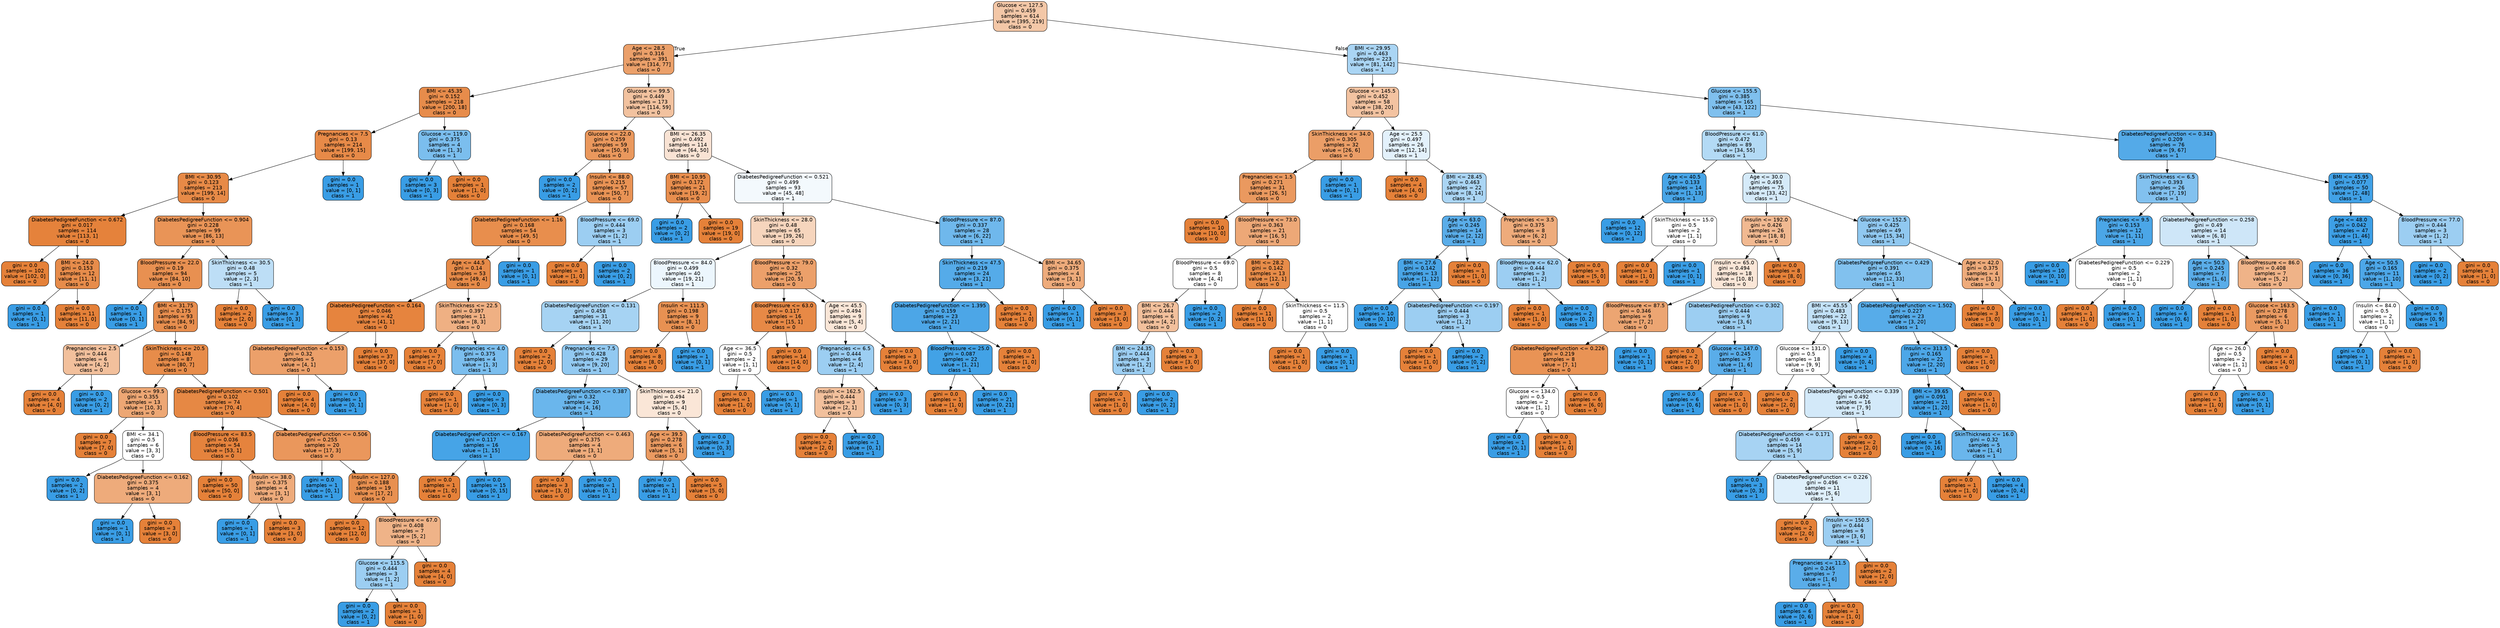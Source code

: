 digraph Tree {
node [shape=box, style="filled, rounded", color="black", fontname="helvetica"] ;
edge [fontname="helvetica"] ;
0 [label="Glucose <= 127.5\ngini = 0.459\nsamples = 614\nvalue = [395, 219]\nclass = 0", fillcolor="#f3c7a7"] ;
1 [label="Age <= 28.5\ngini = 0.316\nsamples = 391\nvalue = [314, 77]\nclass = 0", fillcolor="#eba06a"] ;
0 -> 1 [labeldistance=2.5, labelangle=45, headlabel="True"] ;
2 [label="BMI <= 45.35\ngini = 0.152\nsamples = 218\nvalue = [200, 18]\nclass = 0", fillcolor="#e78c4b"] ;
1 -> 2 ;
3 [label="Pregnancies <= 7.5\ngini = 0.13\nsamples = 214\nvalue = [199, 15]\nclass = 0", fillcolor="#e78a48"] ;
2 -> 3 ;
4 [label="BMI <= 30.95\ngini = 0.123\nsamples = 213\nvalue = [199, 14]\nclass = 0", fillcolor="#e78a47"] ;
3 -> 4 ;
5 [label="DiabetesPedigreeFunction <= 0.672\ngini = 0.017\nsamples = 114\nvalue = [113, 1]\nclass = 0", fillcolor="#e5823b"] ;
4 -> 5 ;
6 [label="gini = 0.0\nsamples = 102\nvalue = [102, 0]\nclass = 0", fillcolor="#e58139"] ;
5 -> 6 ;
7 [label="BMI <= 24.0\ngini = 0.153\nsamples = 12\nvalue = [11, 1]\nclass = 0", fillcolor="#e78c4b"] ;
5 -> 7 ;
8 [label="gini = 0.0\nsamples = 1\nvalue = [0, 1]\nclass = 1", fillcolor="#399de5"] ;
7 -> 8 ;
9 [label="gini = 0.0\nsamples = 11\nvalue = [11, 0]\nclass = 0", fillcolor="#e58139"] ;
7 -> 9 ;
10 [label="DiabetesPedigreeFunction <= 0.904\ngini = 0.228\nsamples = 99\nvalue = [86, 13]\nclass = 0", fillcolor="#e99457"] ;
4 -> 10 ;
11 [label="BloodPressure <= 22.0\ngini = 0.19\nsamples = 94\nvalue = [84, 10]\nclass = 0", fillcolor="#e89051"] ;
10 -> 11 ;
12 [label="gini = 0.0\nsamples = 1\nvalue = [0, 1]\nclass = 1", fillcolor="#399de5"] ;
11 -> 12 ;
13 [label="BMI <= 31.75\ngini = 0.175\nsamples = 93\nvalue = [84, 9]\nclass = 0", fillcolor="#e88e4e"] ;
11 -> 13 ;
14 [label="Pregnancies <= 2.5\ngini = 0.444\nsamples = 6\nvalue = [4, 2]\nclass = 0", fillcolor="#f2c09c"] ;
13 -> 14 ;
15 [label="gini = 0.0\nsamples = 4\nvalue = [4, 0]\nclass = 0", fillcolor="#e58139"] ;
14 -> 15 ;
16 [label="gini = 0.0\nsamples = 2\nvalue = [0, 2]\nclass = 1", fillcolor="#399de5"] ;
14 -> 16 ;
17 [label="SkinThickness <= 20.5\ngini = 0.148\nsamples = 87\nvalue = [80, 7]\nclass = 0", fillcolor="#e78c4a"] ;
13 -> 17 ;
18 [label="Glucose <= 99.5\ngini = 0.355\nsamples = 13\nvalue = [10, 3]\nclass = 0", fillcolor="#eda774"] ;
17 -> 18 ;
19 [label="gini = 0.0\nsamples = 7\nvalue = [7, 0]\nclass = 0", fillcolor="#e58139"] ;
18 -> 19 ;
20 [label="BMI <= 34.1\ngini = 0.5\nsamples = 6\nvalue = [3, 3]\nclass = 0", fillcolor="#ffffff"] ;
18 -> 20 ;
21 [label="gini = 0.0\nsamples = 2\nvalue = [0, 2]\nclass = 1", fillcolor="#399de5"] ;
20 -> 21 ;
22 [label="DiabetesPedigreeFunction <= 0.162\ngini = 0.375\nsamples = 4\nvalue = [3, 1]\nclass = 0", fillcolor="#eeab7b"] ;
20 -> 22 ;
23 [label="gini = 0.0\nsamples = 1\nvalue = [0, 1]\nclass = 1", fillcolor="#399de5"] ;
22 -> 23 ;
24 [label="gini = 0.0\nsamples = 3\nvalue = [3, 0]\nclass = 0", fillcolor="#e58139"] ;
22 -> 24 ;
25 [label="DiabetesPedigreeFunction <= 0.501\ngini = 0.102\nsamples = 74\nvalue = [70, 4]\nclass = 0", fillcolor="#e68844"] ;
17 -> 25 ;
26 [label="BloodPressure <= 83.5\ngini = 0.036\nsamples = 54\nvalue = [53, 1]\nclass = 0", fillcolor="#e5833d"] ;
25 -> 26 ;
27 [label="gini = 0.0\nsamples = 50\nvalue = [50, 0]\nclass = 0", fillcolor="#e58139"] ;
26 -> 27 ;
28 [label="Insulin <= 38.0\ngini = 0.375\nsamples = 4\nvalue = [3, 1]\nclass = 0", fillcolor="#eeab7b"] ;
26 -> 28 ;
29 [label="gini = 0.0\nsamples = 1\nvalue = [0, 1]\nclass = 1", fillcolor="#399de5"] ;
28 -> 29 ;
30 [label="gini = 0.0\nsamples = 3\nvalue = [3, 0]\nclass = 0", fillcolor="#e58139"] ;
28 -> 30 ;
31 [label="DiabetesPedigreeFunction <= 0.506\ngini = 0.255\nsamples = 20\nvalue = [17, 3]\nclass = 0", fillcolor="#ea975c"] ;
25 -> 31 ;
32 [label="gini = 0.0\nsamples = 1\nvalue = [0, 1]\nclass = 1", fillcolor="#399de5"] ;
31 -> 32 ;
33 [label="Insulin <= 127.0\ngini = 0.188\nsamples = 19\nvalue = [17, 2]\nclass = 0", fillcolor="#e89050"] ;
31 -> 33 ;
34 [label="gini = 0.0\nsamples = 12\nvalue = [12, 0]\nclass = 0", fillcolor="#e58139"] ;
33 -> 34 ;
35 [label="BloodPressure <= 67.0\ngini = 0.408\nsamples = 7\nvalue = [5, 2]\nclass = 0", fillcolor="#efb388"] ;
33 -> 35 ;
36 [label="Glucose <= 115.5\ngini = 0.444\nsamples = 3\nvalue = [1, 2]\nclass = 1", fillcolor="#9ccef2"] ;
35 -> 36 ;
37 [label="gini = 0.0\nsamples = 2\nvalue = [0, 2]\nclass = 1", fillcolor="#399de5"] ;
36 -> 37 ;
38 [label="gini = 0.0\nsamples = 1\nvalue = [1, 0]\nclass = 0", fillcolor="#e58139"] ;
36 -> 38 ;
39 [label="gini = 0.0\nsamples = 4\nvalue = [4, 0]\nclass = 0", fillcolor="#e58139"] ;
35 -> 39 ;
40 [label="SkinThickness <= 30.5\ngini = 0.48\nsamples = 5\nvalue = [2, 3]\nclass = 1", fillcolor="#bddef6"] ;
10 -> 40 ;
41 [label="gini = 0.0\nsamples = 2\nvalue = [2, 0]\nclass = 0", fillcolor="#e58139"] ;
40 -> 41 ;
42 [label="gini = 0.0\nsamples = 3\nvalue = [0, 3]\nclass = 1", fillcolor="#399de5"] ;
40 -> 42 ;
43 [label="gini = 0.0\nsamples = 1\nvalue = [0, 1]\nclass = 1", fillcolor="#399de5"] ;
3 -> 43 ;
44 [label="Glucose <= 119.0\ngini = 0.375\nsamples = 4\nvalue = [1, 3]\nclass = 1", fillcolor="#7bbeee"] ;
2 -> 44 ;
45 [label="gini = 0.0\nsamples = 3\nvalue = [0, 3]\nclass = 1", fillcolor="#399de5"] ;
44 -> 45 ;
46 [label="gini = 0.0\nsamples = 1\nvalue = [1, 0]\nclass = 0", fillcolor="#e58139"] ;
44 -> 46 ;
47 [label="Glucose <= 99.5\ngini = 0.449\nsamples = 173\nvalue = [114, 59]\nclass = 0", fillcolor="#f2c29f"] ;
1 -> 47 ;
48 [label="Glucose <= 22.0\ngini = 0.259\nsamples = 59\nvalue = [50, 9]\nclass = 0", fillcolor="#ea985d"] ;
47 -> 48 ;
49 [label="gini = 0.0\nsamples = 2\nvalue = [0, 2]\nclass = 1", fillcolor="#399de5"] ;
48 -> 49 ;
50 [label="Insulin <= 88.0\ngini = 0.215\nsamples = 57\nvalue = [50, 7]\nclass = 0", fillcolor="#e99355"] ;
48 -> 50 ;
51 [label="DiabetesPedigreeFunction <= 1.16\ngini = 0.168\nsamples = 54\nvalue = [49, 5]\nclass = 0", fillcolor="#e88e4d"] ;
50 -> 51 ;
52 [label="Age <= 44.5\ngini = 0.14\nsamples = 53\nvalue = [49, 4]\nclass = 0", fillcolor="#e78b49"] ;
51 -> 52 ;
53 [label="DiabetesPedigreeFunction <= 0.164\ngini = 0.046\nsamples = 42\nvalue = [41, 1]\nclass = 0", fillcolor="#e6843e"] ;
52 -> 53 ;
54 [label="DiabetesPedigreeFunction <= 0.153\ngini = 0.32\nsamples = 5\nvalue = [4, 1]\nclass = 0", fillcolor="#eca06a"] ;
53 -> 54 ;
55 [label="gini = 0.0\nsamples = 4\nvalue = [4, 0]\nclass = 0", fillcolor="#e58139"] ;
54 -> 55 ;
56 [label="gini = 0.0\nsamples = 1\nvalue = [0, 1]\nclass = 1", fillcolor="#399de5"] ;
54 -> 56 ;
57 [label="gini = 0.0\nsamples = 37\nvalue = [37, 0]\nclass = 0", fillcolor="#e58139"] ;
53 -> 57 ;
58 [label="SkinThickness <= 22.5\ngini = 0.397\nsamples = 11\nvalue = [8, 3]\nclass = 0", fillcolor="#efb083"] ;
52 -> 58 ;
59 [label="gini = 0.0\nsamples = 7\nvalue = [7, 0]\nclass = 0", fillcolor="#e58139"] ;
58 -> 59 ;
60 [label="Pregnancies <= 4.0\ngini = 0.375\nsamples = 4\nvalue = [1, 3]\nclass = 1", fillcolor="#7bbeee"] ;
58 -> 60 ;
61 [label="gini = 0.0\nsamples = 1\nvalue = [1, 0]\nclass = 0", fillcolor="#e58139"] ;
60 -> 61 ;
62 [label="gini = 0.0\nsamples = 3\nvalue = [0, 3]\nclass = 1", fillcolor="#399de5"] ;
60 -> 62 ;
63 [label="gini = 0.0\nsamples = 1\nvalue = [0, 1]\nclass = 1", fillcolor="#399de5"] ;
51 -> 63 ;
64 [label="BloodPressure <= 69.0\ngini = 0.444\nsamples = 3\nvalue = [1, 2]\nclass = 1", fillcolor="#9ccef2"] ;
50 -> 64 ;
65 [label="gini = 0.0\nsamples = 1\nvalue = [1, 0]\nclass = 0", fillcolor="#e58139"] ;
64 -> 65 ;
66 [label="gini = 0.0\nsamples = 2\nvalue = [0, 2]\nclass = 1", fillcolor="#399de5"] ;
64 -> 66 ;
67 [label="BMI <= 26.35\ngini = 0.492\nsamples = 114\nvalue = [64, 50]\nclass = 0", fillcolor="#f9e3d4"] ;
47 -> 67 ;
68 [label="BMI <= 10.95\ngini = 0.172\nsamples = 21\nvalue = [19, 2]\nclass = 0", fillcolor="#e88e4e"] ;
67 -> 68 ;
69 [label="gini = 0.0\nsamples = 2\nvalue = [0, 2]\nclass = 1", fillcolor="#399de5"] ;
68 -> 69 ;
70 [label="gini = 0.0\nsamples = 19\nvalue = [19, 0]\nclass = 0", fillcolor="#e58139"] ;
68 -> 70 ;
71 [label="DiabetesPedigreeFunction <= 0.521\ngini = 0.499\nsamples = 93\nvalue = [45, 48]\nclass = 1", fillcolor="#f3f9fd"] ;
67 -> 71 ;
72 [label="SkinThickness <= 28.0\ngini = 0.48\nsamples = 65\nvalue = [39, 26]\nclass = 0", fillcolor="#f6d5bd"] ;
71 -> 72 ;
73 [label="BloodPressure <= 84.0\ngini = 0.499\nsamples = 40\nvalue = [19, 21]\nclass = 1", fillcolor="#ecf6fd"] ;
72 -> 73 ;
74 [label="DiabetesPedigreeFunction <= 0.131\ngini = 0.458\nsamples = 31\nvalue = [11, 20]\nclass = 1", fillcolor="#a6d3f3"] ;
73 -> 74 ;
75 [label="gini = 0.0\nsamples = 2\nvalue = [2, 0]\nclass = 0", fillcolor="#e58139"] ;
74 -> 75 ;
76 [label="Pregnancies <= 7.5\ngini = 0.428\nsamples = 29\nvalue = [9, 20]\nclass = 1", fillcolor="#92c9f1"] ;
74 -> 76 ;
77 [label="DiabetesPedigreeFunction <= 0.387\ngini = 0.32\nsamples = 20\nvalue = [4, 16]\nclass = 1", fillcolor="#6ab6ec"] ;
76 -> 77 ;
78 [label="DiabetesPedigreeFunction <= 0.167\ngini = 0.117\nsamples = 16\nvalue = [1, 15]\nclass = 1", fillcolor="#46a4e7"] ;
77 -> 78 ;
79 [label="gini = 0.0\nsamples = 1\nvalue = [1, 0]\nclass = 0", fillcolor="#e58139"] ;
78 -> 79 ;
80 [label="gini = 0.0\nsamples = 15\nvalue = [0, 15]\nclass = 1", fillcolor="#399de5"] ;
78 -> 80 ;
81 [label="DiabetesPedigreeFunction <= 0.463\ngini = 0.375\nsamples = 4\nvalue = [3, 1]\nclass = 0", fillcolor="#eeab7b"] ;
77 -> 81 ;
82 [label="gini = 0.0\nsamples = 3\nvalue = [3, 0]\nclass = 0", fillcolor="#e58139"] ;
81 -> 82 ;
83 [label="gini = 0.0\nsamples = 1\nvalue = [0, 1]\nclass = 1", fillcolor="#399de5"] ;
81 -> 83 ;
84 [label="SkinThickness <= 21.0\ngini = 0.494\nsamples = 9\nvalue = [5, 4]\nclass = 0", fillcolor="#fae6d7"] ;
76 -> 84 ;
85 [label="Age <= 39.5\ngini = 0.278\nsamples = 6\nvalue = [5, 1]\nclass = 0", fillcolor="#ea9a61"] ;
84 -> 85 ;
86 [label="gini = 0.0\nsamples = 1\nvalue = [0, 1]\nclass = 1", fillcolor="#399de5"] ;
85 -> 86 ;
87 [label="gini = 0.0\nsamples = 5\nvalue = [5, 0]\nclass = 0", fillcolor="#e58139"] ;
85 -> 87 ;
88 [label="gini = 0.0\nsamples = 3\nvalue = [0, 3]\nclass = 1", fillcolor="#399de5"] ;
84 -> 88 ;
89 [label="Insulin <= 111.5\ngini = 0.198\nsamples = 9\nvalue = [8, 1]\nclass = 0", fillcolor="#e89152"] ;
73 -> 89 ;
90 [label="gini = 0.0\nsamples = 8\nvalue = [8, 0]\nclass = 0", fillcolor="#e58139"] ;
89 -> 90 ;
91 [label="gini = 0.0\nsamples = 1\nvalue = [0, 1]\nclass = 1", fillcolor="#399de5"] ;
89 -> 91 ;
92 [label="BloodPressure <= 79.0\ngini = 0.32\nsamples = 25\nvalue = [20, 5]\nclass = 0", fillcolor="#eca06a"] ;
72 -> 92 ;
93 [label="BloodPressure <= 63.0\ngini = 0.117\nsamples = 16\nvalue = [15, 1]\nclass = 0", fillcolor="#e78946"] ;
92 -> 93 ;
94 [label="Age <= 36.5\ngini = 0.5\nsamples = 2\nvalue = [1, 1]\nclass = 0", fillcolor="#ffffff"] ;
93 -> 94 ;
95 [label="gini = 0.0\nsamples = 1\nvalue = [1, 0]\nclass = 0", fillcolor="#e58139"] ;
94 -> 95 ;
96 [label="gini = 0.0\nsamples = 1\nvalue = [0, 1]\nclass = 1", fillcolor="#399de5"] ;
94 -> 96 ;
97 [label="gini = 0.0\nsamples = 14\nvalue = [14, 0]\nclass = 0", fillcolor="#e58139"] ;
93 -> 97 ;
98 [label="Age <= 45.5\ngini = 0.494\nsamples = 9\nvalue = [5, 4]\nclass = 0", fillcolor="#fae6d7"] ;
92 -> 98 ;
99 [label="Pregnancies <= 6.5\ngini = 0.444\nsamples = 6\nvalue = [2, 4]\nclass = 1", fillcolor="#9ccef2"] ;
98 -> 99 ;
100 [label="Insulin <= 162.5\ngini = 0.444\nsamples = 3\nvalue = [2, 1]\nclass = 0", fillcolor="#f2c09c"] ;
99 -> 100 ;
101 [label="gini = 0.0\nsamples = 2\nvalue = [2, 0]\nclass = 0", fillcolor="#e58139"] ;
100 -> 101 ;
102 [label="gini = 0.0\nsamples = 1\nvalue = [0, 1]\nclass = 1", fillcolor="#399de5"] ;
100 -> 102 ;
103 [label="gini = 0.0\nsamples = 3\nvalue = [0, 3]\nclass = 1", fillcolor="#399de5"] ;
99 -> 103 ;
104 [label="gini = 0.0\nsamples = 3\nvalue = [3, 0]\nclass = 0", fillcolor="#e58139"] ;
98 -> 104 ;
105 [label="BloodPressure <= 87.0\ngini = 0.337\nsamples = 28\nvalue = [6, 22]\nclass = 1", fillcolor="#6fb8ec"] ;
71 -> 105 ;
106 [label="SkinThickness <= 47.5\ngini = 0.219\nsamples = 24\nvalue = [3, 21]\nclass = 1", fillcolor="#55abe9"] ;
105 -> 106 ;
107 [label="DiabetesPedigreeFunction <= 1.395\ngini = 0.159\nsamples = 23\nvalue = [2, 21]\nclass = 1", fillcolor="#4ca6e7"] ;
106 -> 107 ;
108 [label="BloodPressure <= 25.0\ngini = 0.087\nsamples = 22\nvalue = [1, 21]\nclass = 1", fillcolor="#42a2e6"] ;
107 -> 108 ;
109 [label="gini = 0.0\nsamples = 1\nvalue = [1, 0]\nclass = 0", fillcolor="#e58139"] ;
108 -> 109 ;
110 [label="gini = 0.0\nsamples = 21\nvalue = [0, 21]\nclass = 1", fillcolor="#399de5"] ;
108 -> 110 ;
111 [label="gini = 0.0\nsamples = 1\nvalue = [1, 0]\nclass = 0", fillcolor="#e58139"] ;
107 -> 111 ;
112 [label="gini = 0.0\nsamples = 1\nvalue = [1, 0]\nclass = 0", fillcolor="#e58139"] ;
106 -> 112 ;
113 [label="BMI <= 34.65\ngini = 0.375\nsamples = 4\nvalue = [3, 1]\nclass = 0", fillcolor="#eeab7b"] ;
105 -> 113 ;
114 [label="gini = 0.0\nsamples = 1\nvalue = [0, 1]\nclass = 1", fillcolor="#399de5"] ;
113 -> 114 ;
115 [label="gini = 0.0\nsamples = 3\nvalue = [3, 0]\nclass = 0", fillcolor="#e58139"] ;
113 -> 115 ;
116 [label="BMI <= 29.95\ngini = 0.463\nsamples = 223\nvalue = [81, 142]\nclass = 1", fillcolor="#aad5f4"] ;
0 -> 116 [labeldistance=2.5, labelangle=-45, headlabel="False"] ;
117 [label="Glucose <= 145.5\ngini = 0.452\nsamples = 58\nvalue = [38, 20]\nclass = 0", fillcolor="#f3c3a1"] ;
116 -> 117 ;
118 [label="SkinThickness <= 34.0\ngini = 0.305\nsamples = 32\nvalue = [26, 6]\nclass = 0", fillcolor="#eb9e67"] ;
117 -> 118 ;
119 [label="Pregnancies <= 1.5\ngini = 0.271\nsamples = 31\nvalue = [26, 5]\nclass = 0", fillcolor="#ea995f"] ;
118 -> 119 ;
120 [label="gini = 0.0\nsamples = 10\nvalue = [10, 0]\nclass = 0", fillcolor="#e58139"] ;
119 -> 120 ;
121 [label="BloodPressure <= 73.0\ngini = 0.363\nsamples = 21\nvalue = [16, 5]\nclass = 0", fillcolor="#eda877"] ;
119 -> 121 ;
122 [label="BloodPressure <= 69.0\ngini = 0.5\nsamples = 8\nvalue = [4, 4]\nclass = 0", fillcolor="#ffffff"] ;
121 -> 122 ;
123 [label="BMI <= 26.7\ngini = 0.444\nsamples = 6\nvalue = [4, 2]\nclass = 0", fillcolor="#f2c09c"] ;
122 -> 123 ;
124 [label="BMI <= 24.35\ngini = 0.444\nsamples = 3\nvalue = [1, 2]\nclass = 1", fillcolor="#9ccef2"] ;
123 -> 124 ;
125 [label="gini = 0.0\nsamples = 1\nvalue = [1, 0]\nclass = 0", fillcolor="#e58139"] ;
124 -> 125 ;
126 [label="gini = 0.0\nsamples = 2\nvalue = [0, 2]\nclass = 1", fillcolor="#399de5"] ;
124 -> 126 ;
127 [label="gini = 0.0\nsamples = 3\nvalue = [3, 0]\nclass = 0", fillcolor="#e58139"] ;
123 -> 127 ;
128 [label="gini = 0.0\nsamples = 2\nvalue = [0, 2]\nclass = 1", fillcolor="#399de5"] ;
122 -> 128 ;
129 [label="BMI <= 28.2\ngini = 0.142\nsamples = 13\nvalue = [12, 1]\nclass = 0", fillcolor="#e78c49"] ;
121 -> 129 ;
130 [label="gini = 0.0\nsamples = 11\nvalue = [11, 0]\nclass = 0", fillcolor="#e58139"] ;
129 -> 130 ;
131 [label="SkinThickness <= 11.5\ngini = 0.5\nsamples = 2\nvalue = [1, 1]\nclass = 0", fillcolor="#ffffff"] ;
129 -> 131 ;
132 [label="gini = 0.0\nsamples = 1\nvalue = [1, 0]\nclass = 0", fillcolor="#e58139"] ;
131 -> 132 ;
133 [label="gini = 0.0\nsamples = 1\nvalue = [0, 1]\nclass = 1", fillcolor="#399de5"] ;
131 -> 133 ;
134 [label="gini = 0.0\nsamples = 1\nvalue = [0, 1]\nclass = 1", fillcolor="#399de5"] ;
118 -> 134 ;
135 [label="Age <= 25.5\ngini = 0.497\nsamples = 26\nvalue = [12, 14]\nclass = 1", fillcolor="#e3f1fb"] ;
117 -> 135 ;
136 [label="gini = 0.0\nsamples = 4\nvalue = [4, 0]\nclass = 0", fillcolor="#e58139"] ;
135 -> 136 ;
137 [label="BMI <= 28.45\ngini = 0.463\nsamples = 22\nvalue = [8, 14]\nclass = 1", fillcolor="#aad5f4"] ;
135 -> 137 ;
138 [label="Age <= 63.0\ngini = 0.245\nsamples = 14\nvalue = [2, 12]\nclass = 1", fillcolor="#5aade9"] ;
137 -> 138 ;
139 [label="BMI <= 27.6\ngini = 0.142\nsamples = 13\nvalue = [1, 12]\nclass = 1", fillcolor="#49a5e7"] ;
138 -> 139 ;
140 [label="gini = 0.0\nsamples = 10\nvalue = [0, 10]\nclass = 1", fillcolor="#399de5"] ;
139 -> 140 ;
141 [label="DiabetesPedigreeFunction <= 0.197\ngini = 0.444\nsamples = 3\nvalue = [1, 2]\nclass = 1", fillcolor="#9ccef2"] ;
139 -> 141 ;
142 [label="gini = 0.0\nsamples = 1\nvalue = [1, 0]\nclass = 0", fillcolor="#e58139"] ;
141 -> 142 ;
143 [label="gini = 0.0\nsamples = 2\nvalue = [0, 2]\nclass = 1", fillcolor="#399de5"] ;
141 -> 143 ;
144 [label="gini = 0.0\nsamples = 1\nvalue = [1, 0]\nclass = 0", fillcolor="#e58139"] ;
138 -> 144 ;
145 [label="Pregnancies <= 3.5\ngini = 0.375\nsamples = 8\nvalue = [6, 2]\nclass = 0", fillcolor="#eeab7b"] ;
137 -> 145 ;
146 [label="BloodPressure <= 62.0\ngini = 0.444\nsamples = 3\nvalue = [1, 2]\nclass = 1", fillcolor="#9ccef2"] ;
145 -> 146 ;
147 [label="gini = 0.0\nsamples = 1\nvalue = [1, 0]\nclass = 0", fillcolor="#e58139"] ;
146 -> 147 ;
148 [label="gini = 0.0\nsamples = 2\nvalue = [0, 2]\nclass = 1", fillcolor="#399de5"] ;
146 -> 148 ;
149 [label="gini = 0.0\nsamples = 5\nvalue = [5, 0]\nclass = 0", fillcolor="#e58139"] ;
145 -> 149 ;
150 [label="Glucose <= 155.5\ngini = 0.385\nsamples = 165\nvalue = [43, 122]\nclass = 1", fillcolor="#7fc0ee"] ;
116 -> 150 ;
151 [label="BloodPressure <= 61.0\ngini = 0.472\nsamples = 89\nvalue = [34, 55]\nclass = 1", fillcolor="#b3daf5"] ;
150 -> 151 ;
152 [label="Age <= 40.5\ngini = 0.133\nsamples = 14\nvalue = [1, 13]\nclass = 1", fillcolor="#48a5e7"] ;
151 -> 152 ;
153 [label="gini = 0.0\nsamples = 12\nvalue = [0, 12]\nclass = 1", fillcolor="#399de5"] ;
152 -> 153 ;
154 [label="SkinThickness <= 15.0\ngini = 0.5\nsamples = 2\nvalue = [1, 1]\nclass = 0", fillcolor="#ffffff"] ;
152 -> 154 ;
155 [label="gini = 0.0\nsamples = 1\nvalue = [1, 0]\nclass = 0", fillcolor="#e58139"] ;
154 -> 155 ;
156 [label="gini = 0.0\nsamples = 1\nvalue = [0, 1]\nclass = 1", fillcolor="#399de5"] ;
154 -> 156 ;
157 [label="Age <= 30.0\ngini = 0.493\nsamples = 75\nvalue = [33, 42]\nclass = 1", fillcolor="#d5eaf9"] ;
151 -> 157 ;
158 [label="Insulin <= 192.0\ngini = 0.426\nsamples = 26\nvalue = [18, 8]\nclass = 0", fillcolor="#f1b991"] ;
157 -> 158 ;
159 [label="Insulin <= 65.0\ngini = 0.494\nsamples = 18\nvalue = [10, 8]\nclass = 0", fillcolor="#fae6d7"] ;
158 -> 159 ;
160 [label="BloodPressure <= 87.5\ngini = 0.346\nsamples = 9\nvalue = [7, 2]\nclass = 0", fillcolor="#eca572"] ;
159 -> 160 ;
161 [label="DiabetesPedigreeFunction <= 0.226\ngini = 0.219\nsamples = 8\nvalue = [7, 1]\nclass = 0", fillcolor="#e99355"] ;
160 -> 161 ;
162 [label="Glucose <= 134.0\ngini = 0.5\nsamples = 2\nvalue = [1, 1]\nclass = 0", fillcolor="#ffffff"] ;
161 -> 162 ;
163 [label="gini = 0.0\nsamples = 1\nvalue = [0, 1]\nclass = 1", fillcolor="#399de5"] ;
162 -> 163 ;
164 [label="gini = 0.0\nsamples = 1\nvalue = [1, 0]\nclass = 0", fillcolor="#e58139"] ;
162 -> 164 ;
165 [label="gini = 0.0\nsamples = 6\nvalue = [6, 0]\nclass = 0", fillcolor="#e58139"] ;
161 -> 165 ;
166 [label="gini = 0.0\nsamples = 1\nvalue = [0, 1]\nclass = 1", fillcolor="#399de5"] ;
160 -> 166 ;
167 [label="DiabetesPedigreeFunction <= 0.302\ngini = 0.444\nsamples = 9\nvalue = [3, 6]\nclass = 1", fillcolor="#9ccef2"] ;
159 -> 167 ;
168 [label="gini = 0.0\nsamples = 2\nvalue = [2, 0]\nclass = 0", fillcolor="#e58139"] ;
167 -> 168 ;
169 [label="Glucose <= 147.0\ngini = 0.245\nsamples = 7\nvalue = [1, 6]\nclass = 1", fillcolor="#5aade9"] ;
167 -> 169 ;
170 [label="gini = 0.0\nsamples = 6\nvalue = [0, 6]\nclass = 1", fillcolor="#399de5"] ;
169 -> 170 ;
171 [label="gini = 0.0\nsamples = 1\nvalue = [1, 0]\nclass = 0", fillcolor="#e58139"] ;
169 -> 171 ;
172 [label="gini = 0.0\nsamples = 8\nvalue = [8, 0]\nclass = 0", fillcolor="#e58139"] ;
158 -> 172 ;
173 [label="Glucose <= 152.5\ngini = 0.425\nsamples = 49\nvalue = [15, 34]\nclass = 1", fillcolor="#90c8f0"] ;
157 -> 173 ;
174 [label="DiabetesPedigreeFunction <= 0.429\ngini = 0.391\nsamples = 45\nvalue = [12, 33]\nclass = 1", fillcolor="#81c1ee"] ;
173 -> 174 ;
175 [label="BMI <= 45.55\ngini = 0.483\nsamples = 22\nvalue = [9, 13]\nclass = 1", fillcolor="#c2e1f7"] ;
174 -> 175 ;
176 [label="Glucose <= 131.0\ngini = 0.5\nsamples = 18\nvalue = [9, 9]\nclass = 0", fillcolor="#ffffff"] ;
175 -> 176 ;
177 [label="gini = 0.0\nsamples = 2\nvalue = [2, 0]\nclass = 0", fillcolor="#e58139"] ;
176 -> 177 ;
178 [label="DiabetesPedigreeFunction <= 0.339\ngini = 0.492\nsamples = 16\nvalue = [7, 9]\nclass = 1", fillcolor="#d3e9f9"] ;
176 -> 178 ;
179 [label="DiabetesPedigreeFunction <= 0.171\ngini = 0.459\nsamples = 14\nvalue = [5, 9]\nclass = 1", fillcolor="#a7d3f3"] ;
178 -> 179 ;
180 [label="gini = 0.0\nsamples = 3\nvalue = [0, 3]\nclass = 1", fillcolor="#399de5"] ;
179 -> 180 ;
181 [label="DiabetesPedigreeFunction <= 0.226\ngini = 0.496\nsamples = 11\nvalue = [5, 6]\nclass = 1", fillcolor="#deeffb"] ;
179 -> 181 ;
182 [label="gini = 0.0\nsamples = 2\nvalue = [2, 0]\nclass = 0", fillcolor="#e58139"] ;
181 -> 182 ;
183 [label="Insulin <= 150.5\ngini = 0.444\nsamples = 9\nvalue = [3, 6]\nclass = 1", fillcolor="#9ccef2"] ;
181 -> 183 ;
184 [label="Pregnancies <= 11.5\ngini = 0.245\nsamples = 7\nvalue = [1, 6]\nclass = 1", fillcolor="#5aade9"] ;
183 -> 184 ;
185 [label="gini = 0.0\nsamples = 6\nvalue = [0, 6]\nclass = 1", fillcolor="#399de5"] ;
184 -> 185 ;
186 [label="gini = 0.0\nsamples = 1\nvalue = [1, 0]\nclass = 0", fillcolor="#e58139"] ;
184 -> 186 ;
187 [label="gini = 0.0\nsamples = 2\nvalue = [2, 0]\nclass = 0", fillcolor="#e58139"] ;
183 -> 187 ;
188 [label="gini = 0.0\nsamples = 2\nvalue = [2, 0]\nclass = 0", fillcolor="#e58139"] ;
178 -> 188 ;
189 [label="gini = 0.0\nsamples = 4\nvalue = [0, 4]\nclass = 1", fillcolor="#399de5"] ;
175 -> 189 ;
190 [label="DiabetesPedigreeFunction <= 1.502\ngini = 0.227\nsamples = 23\nvalue = [3, 20]\nclass = 1", fillcolor="#57ace9"] ;
174 -> 190 ;
191 [label="Insulin <= 313.5\ngini = 0.165\nsamples = 22\nvalue = [2, 20]\nclass = 1", fillcolor="#4da7e8"] ;
190 -> 191 ;
192 [label="BMI <= 39.65\ngini = 0.091\nsamples = 21\nvalue = [1, 20]\nclass = 1", fillcolor="#43a2e6"] ;
191 -> 192 ;
193 [label="gini = 0.0\nsamples = 16\nvalue = [0, 16]\nclass = 1", fillcolor="#399de5"] ;
192 -> 193 ;
194 [label="SkinThickness <= 16.0\ngini = 0.32\nsamples = 5\nvalue = [1, 4]\nclass = 1", fillcolor="#6ab6ec"] ;
192 -> 194 ;
195 [label="gini = 0.0\nsamples = 1\nvalue = [1, 0]\nclass = 0", fillcolor="#e58139"] ;
194 -> 195 ;
196 [label="gini = 0.0\nsamples = 4\nvalue = [0, 4]\nclass = 1", fillcolor="#399de5"] ;
194 -> 196 ;
197 [label="gini = 0.0\nsamples = 1\nvalue = [1, 0]\nclass = 0", fillcolor="#e58139"] ;
191 -> 197 ;
198 [label="gini = 0.0\nsamples = 1\nvalue = [1, 0]\nclass = 0", fillcolor="#e58139"] ;
190 -> 198 ;
199 [label="Age <= 42.0\ngini = 0.375\nsamples = 4\nvalue = [3, 1]\nclass = 0", fillcolor="#eeab7b"] ;
173 -> 199 ;
200 [label="gini = 0.0\nsamples = 3\nvalue = [3, 0]\nclass = 0", fillcolor="#e58139"] ;
199 -> 200 ;
201 [label="gini = 0.0\nsamples = 1\nvalue = [0, 1]\nclass = 1", fillcolor="#399de5"] ;
199 -> 201 ;
202 [label="DiabetesPedigreeFunction <= 0.343\ngini = 0.209\nsamples = 76\nvalue = [9, 67]\nclass = 1", fillcolor="#54aae8"] ;
150 -> 202 ;
203 [label="SkinThickness <= 6.5\ngini = 0.393\nsamples = 26\nvalue = [7, 19]\nclass = 1", fillcolor="#82c1ef"] ;
202 -> 203 ;
204 [label="Pregnancies <= 9.5\ngini = 0.153\nsamples = 12\nvalue = [1, 11]\nclass = 1", fillcolor="#4ba6e7"] ;
203 -> 204 ;
205 [label="gini = 0.0\nsamples = 10\nvalue = [0, 10]\nclass = 1", fillcolor="#399de5"] ;
204 -> 205 ;
206 [label="DiabetesPedigreeFunction <= 0.229\ngini = 0.5\nsamples = 2\nvalue = [1, 1]\nclass = 0", fillcolor="#ffffff"] ;
204 -> 206 ;
207 [label="gini = 0.0\nsamples = 1\nvalue = [1, 0]\nclass = 0", fillcolor="#e58139"] ;
206 -> 207 ;
208 [label="gini = 0.0\nsamples = 1\nvalue = [0, 1]\nclass = 1", fillcolor="#399de5"] ;
206 -> 208 ;
209 [label="DiabetesPedigreeFunction <= 0.258\ngini = 0.49\nsamples = 14\nvalue = [6, 8]\nclass = 1", fillcolor="#cee6f8"] ;
203 -> 209 ;
210 [label="Age <= 50.5\ngini = 0.245\nsamples = 7\nvalue = [1, 6]\nclass = 1", fillcolor="#5aade9"] ;
209 -> 210 ;
211 [label="gini = 0.0\nsamples = 6\nvalue = [0, 6]\nclass = 1", fillcolor="#399de5"] ;
210 -> 211 ;
212 [label="gini = 0.0\nsamples = 1\nvalue = [1, 0]\nclass = 0", fillcolor="#e58139"] ;
210 -> 212 ;
213 [label="BloodPressure <= 86.0\ngini = 0.408\nsamples = 7\nvalue = [5, 2]\nclass = 0", fillcolor="#efb388"] ;
209 -> 213 ;
214 [label="Glucose <= 163.5\ngini = 0.278\nsamples = 6\nvalue = [5, 1]\nclass = 0", fillcolor="#ea9a61"] ;
213 -> 214 ;
215 [label="Age <= 26.0\ngini = 0.5\nsamples = 2\nvalue = [1, 1]\nclass = 0", fillcolor="#ffffff"] ;
214 -> 215 ;
216 [label="gini = 0.0\nsamples = 1\nvalue = [1, 0]\nclass = 0", fillcolor="#e58139"] ;
215 -> 216 ;
217 [label="gini = 0.0\nsamples = 1\nvalue = [0, 1]\nclass = 1", fillcolor="#399de5"] ;
215 -> 217 ;
218 [label="gini = 0.0\nsamples = 4\nvalue = [4, 0]\nclass = 0", fillcolor="#e58139"] ;
214 -> 218 ;
219 [label="gini = 0.0\nsamples = 1\nvalue = [0, 1]\nclass = 1", fillcolor="#399de5"] ;
213 -> 219 ;
220 [label="BMI <= 45.95\ngini = 0.077\nsamples = 50\nvalue = [2, 48]\nclass = 1", fillcolor="#41a1e6"] ;
202 -> 220 ;
221 [label="Age <= 48.0\ngini = 0.042\nsamples = 47\nvalue = [1, 46]\nclass = 1", fillcolor="#3d9fe6"] ;
220 -> 221 ;
222 [label="gini = 0.0\nsamples = 36\nvalue = [0, 36]\nclass = 1", fillcolor="#399de5"] ;
221 -> 222 ;
223 [label="Age <= 50.5\ngini = 0.165\nsamples = 11\nvalue = [1, 10]\nclass = 1", fillcolor="#4da7e8"] ;
221 -> 223 ;
224 [label="Insulin <= 84.0\ngini = 0.5\nsamples = 2\nvalue = [1, 1]\nclass = 0", fillcolor="#ffffff"] ;
223 -> 224 ;
225 [label="gini = 0.0\nsamples = 1\nvalue = [0, 1]\nclass = 1", fillcolor="#399de5"] ;
224 -> 225 ;
226 [label="gini = 0.0\nsamples = 1\nvalue = [1, 0]\nclass = 0", fillcolor="#e58139"] ;
224 -> 226 ;
227 [label="gini = 0.0\nsamples = 9\nvalue = [0, 9]\nclass = 1", fillcolor="#399de5"] ;
223 -> 227 ;
228 [label="BloodPressure <= 77.0\ngini = 0.444\nsamples = 3\nvalue = [1, 2]\nclass = 1", fillcolor="#9ccef2"] ;
220 -> 228 ;
229 [label="gini = 0.0\nsamples = 2\nvalue = [0, 2]\nclass = 1", fillcolor="#399de5"] ;
228 -> 229 ;
230 [label="gini = 0.0\nsamples = 1\nvalue = [1, 0]\nclass = 0", fillcolor="#e58139"] ;
228 -> 230 ;
}